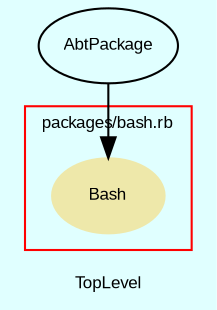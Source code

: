 digraph TopLevel {
    compound = true
    bgcolor = lightcyan1
    fontname = Arial
    fontsize = 8
    label = "TopLevel"
    node [
        fontname = Arial,
        fontsize = 8,
        color = black
    ]

    subgraph cluster_18 {
        fontname = Arial
        color = red
        label = "packages/bash.rb"
        Bash [
            fontcolor = black,
            URL = "classes/Bash.html",
            shape = ellipse,
            color = palegoldenrod,
            style = filled,
            label = "Bash"
        ]

    }

    AbtPackage [
        URL = "classes/AbtPackage.html",
        label = "AbtPackage"
    ]

    AbtPackage -> Bash [

    ]

}

